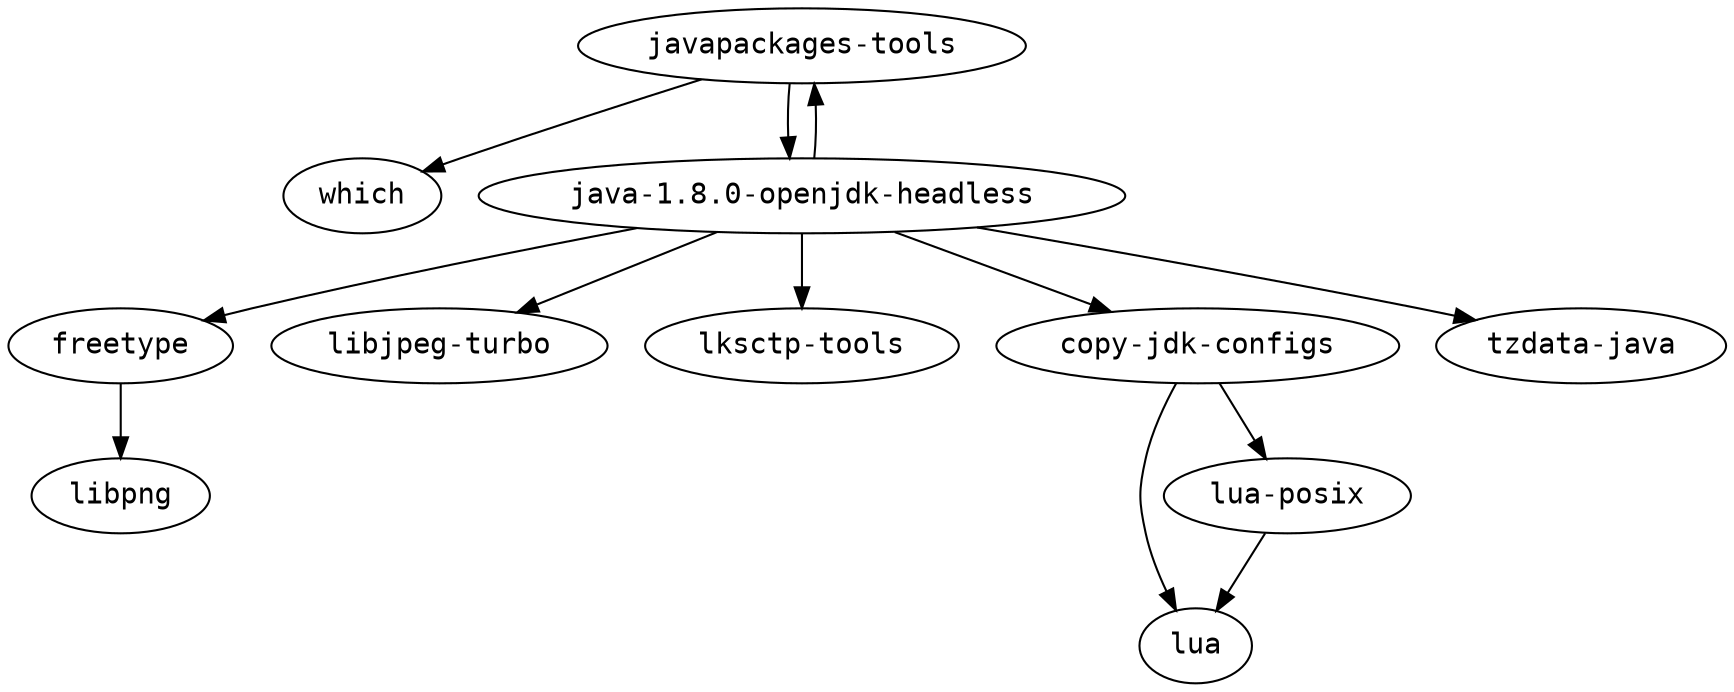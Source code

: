 strict digraph G {
node [fontname=monospace];
  "javapackages-tools" -> "which";
  "javapackages-tools" -> "java-1.8.0-openjdk-headless";
  "java-1.8.0-openjdk-headless" -> "javapackages-tools";
  "java-1.8.0-openjdk-headless" -> "freetype";
  "java-1.8.0-openjdk-headless" -> "libjpeg-turbo";
  "java-1.8.0-openjdk-headless" -> "libjpeg-turbo";
  "java-1.8.0-openjdk-headless" -> "lksctp-tools";
  "java-1.8.0-openjdk-headless" -> "copy-jdk-configs";
  "java-1.8.0-openjdk-headless" -> "tzdata-java";
  "copy-jdk-configs" -> "lua";
  "copy-jdk-configs" -> "lua";
  "copy-jdk-configs" -> "lua-posix";
  "freetype" -> "libpng";
  "freetype" -> "libpng";
  "lua-posix" -> "lua";
}

